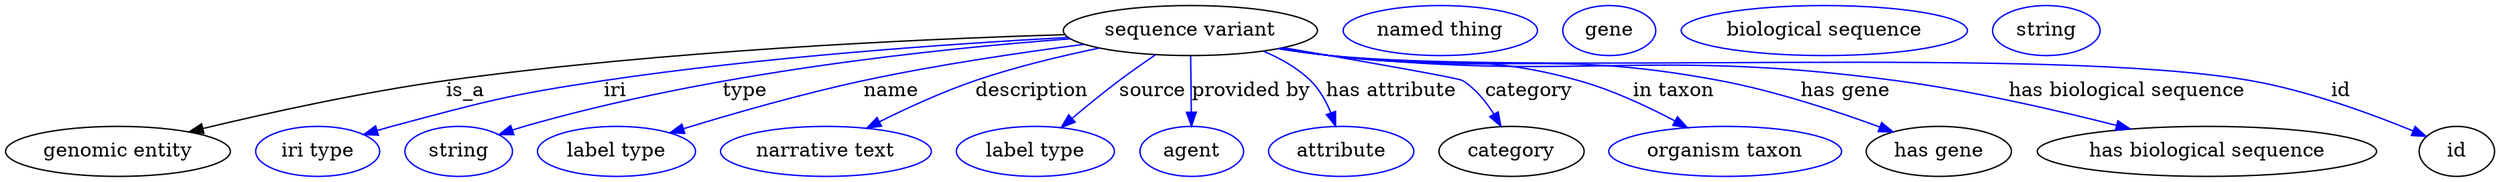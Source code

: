 digraph {
	graph [bb="0,0,1783.6,123"];
	node [label="\N"];
	"sequence variant"	 [height=0.5,
		label="sequence variant",
		pos="848.59,105",
		width=2.5276];
	"genomic entity"	 [height=0.5,
		pos="80.593,18",
		width=2.2387];
	"sequence variant" -> "genomic entity"	 [label=is_a,
		lp="329.59,61.5",
		pos="e,133.39,31.778 758.11,102.92 651.74,99.539 470.1,90.864 315.59,69 256.55,60.645 190.23,45.736 143.14,34.188"];
	iri	 [color=blue,
		height=0.5,
		label="iri type",
		pos="223.59,18",
		width=1.2277];
	"sequence variant" -> iri	 [color=blue,
		label=iri,
		lp="436.59,61.5",
		pos="e,257.13,29.793 760.11,100.76 674.85,95.88 542.38,86.235 428.59,69 360.67,58.712 343.83,54.221 277.59,36 274.05,35.025 270.4,33.954 \
266.74,32.835",
		style=solid];
	type	 [color=blue,
		height=0.5,
		label=string,
		pos="324.59,18",
		width=1.0652];
	"sequence variant" -> type	 [color=blue,
		label=type,
		lp="516.59,61.5",
		pos="e,353.7,29.905 760.74,100.14 663.73,92.973 503.79,75.819 371.59,36 368.85,35.173 366.03,34.262 363.21,33.303",
		style=solid];
	name	 [color=blue,
		height=0.5,
		label="label type",
		pos="437.59,18",
		width=1.5707];
	"sequence variant" -> name	 [color=blue,
		label=name,
		lp="633.59,61.5",
		pos="e,477.06,31.034 770.59,95.64 724.62,89.482 665.49,80.443 613.59,69 570.33,59.461 522.06,45.209 487.03,34.194",
		style=solid];
	description	 [color=blue,
		height=0.5,
		label="narrative text",
		pos="587.59,18",
		width=2.0943];
	"sequence variant" -> description	 [color=blue,
		label=description,
		lp="733.59,61.5",
		pos="e,617.14,34.582 780.84,92.838 753.09,86.965 720.9,78.996 692.59,69 669.83,60.961 645.51,49.359 626.02,39.252",
		style=solid];
	source	 [color=blue,
		height=0.5,
		label="label type",
		pos="737.59,18",
		width=1.5707];
	"sequence variant" -> source	 [color=blue,
		label=source,
		lp="821.09,61.5",
		pos="e,756.29,35.068 822.28,87.591 813.93,81.854 804.75,75.321 796.59,69 785.61,60.494 773.96,50.616 763.94,41.832",
		style=solid];
	"provided by"	 [color=blue,
		height=0.5,
		label=agent,
		pos="849.59,18",
		width=1.0291];
	"sequence variant" -> "provided by"	 [color=blue,
		label="provided by",
		lp="892.09,61.5",
		pos="e,849.39,36.003 848.8,86.974 848.94,75.192 849.12,59.561 849.27,46.158",
		style=solid];
	"has attribute"	 [color=blue,
		height=0.5,
		label=attribute,
		pos="956.59,18",
		width=1.4443];
	"sequence variant" -> "has attribute"	 [color=blue,
		label="has attribute",
		lp="992.59,61.5",
		pos="e,952.48,36.004 901.59,90.262 913.54,85.037 925.39,78.106 934.59,69 941.1,62.566 945.8,53.896 949.15,45.531",
		style=solid];
	category	 [height=0.5,
		pos="1078.6,18",
		width=1.4443];
	"sequence variant" -> category	 [color=blue,
		label=category,
		lp="1091.6,61.5",
		pos="e,1070.8,35.869 916.13,92.839 971.92,82.747 1042.2,69.902 1043.6,69 1052.8,63.034 1060.2,53.726 1065.8,44.686",
		style=solid];
	"in taxon"	 [color=blue,
		height=0.5,
		label="organism taxon",
		pos="1231.6,18",
		width=2.3109];
	"sequence variant" -> "in taxon"	 [color=blue,
		label="in taxon",
		lp="1195.6,61.5",
		pos="e,1203.6,35.164 914.1,92.455 925.57,90.474 937.41,88.566 948.59,87 1027.8,75.909 1050.7,90.948 1127.6,69 1151,62.328 1175.4,50.589 \
1194.8,40.054",
		style=solid];
	"has gene"	 [height=0.5,
		pos="1384.6,18",
		width=1.4443];
	"sequence variant" -> "has gene"	 [color=blue,
		label="has gene",
		lp="1317.6,61.5",
		pos="e,1350.9,31.772 913.25,92.252 924.98,90.256 937.12,88.396 948.59,87 1072.4,71.93 1106.1,92.561 1228.6,69 1267.6,61.495 1310.4,47.039 \
1341.3,35.429",
		style=solid];
	"has biological sequence"	 [height=0.5,
		pos="1576.6,18",
		width=3.3761];
	"sequence variant" -> "has biological sequence"	 [color=blue,
		label="has biological sequence",
		lp="1520.1,61.5",
		pos="e,1519.8,33.968 912.69,92.154 924.59,90.143 936.93,88.302 948.59,87 1127.7,66.996 1175,93.183 1353.6,69 1406.8,61.79 1466.1,47.96 \
1510.1,36.519",
		style=solid];
	id	 [height=0.5,
		pos="1756.6,18",
		width=0.75];
	"sequence variant" -> id	 [color=blue,
		label=id,
		lp="1669.6,61.5",
		pos="e,1734.3,28.242 912.14,92.079 924.2,90.048 936.75,88.22 948.59,87 1094.8,71.941 1464.9,94.731 1609.6,69 1650.7,61.69 1695.7,44.622 \
1725,32.24",
		style=solid];
	"named thing_category"	 [color=blue,
		height=0.5,
		label="named thing",
		pos="1027.6,105",
		width=1.9318];
	"sequence variant_has gene"	 [color=blue,
		height=0.5,
		label=gene,
		pos="1148.6,105",
		width=0.92075];
	"sequence variant_has biological sequence"	 [color=blue,
		height=0.5,
		label="biological sequence",
		pos="1302.6,105",
		width=2.8525];
	"sequence variant_id"	 [color=blue,
		height=0.5,
		label=string,
		pos="1461.6,105",
		width=1.0652];
}
